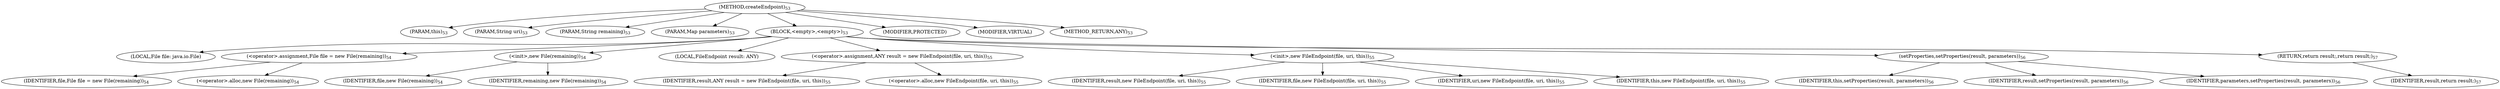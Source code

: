 digraph "createEndpoint" {  
"35" [label = <(METHOD,createEndpoint)<SUB>53</SUB>> ]
"8" [label = <(PARAM,this)<SUB>53</SUB>> ]
"36" [label = <(PARAM,String uri)<SUB>53</SUB>> ]
"37" [label = <(PARAM,String remaining)<SUB>53</SUB>> ]
"38" [label = <(PARAM,Map parameters)<SUB>53</SUB>> ]
"39" [label = <(BLOCK,&lt;empty&gt;,&lt;empty&gt;)<SUB>53</SUB>> ]
"6" [label = <(LOCAL,File file: java.io.File)> ]
"40" [label = <(&lt;operator&gt;.assignment,File file = new File(remaining))<SUB>54</SUB>> ]
"41" [label = <(IDENTIFIER,file,File file = new File(remaining))<SUB>54</SUB>> ]
"42" [label = <(&lt;operator&gt;.alloc,new File(remaining))<SUB>54</SUB>> ]
"43" [label = <(&lt;init&gt;,new File(remaining))<SUB>54</SUB>> ]
"5" [label = <(IDENTIFIER,file,new File(remaining))<SUB>54</SUB>> ]
"44" [label = <(IDENTIFIER,remaining,new File(remaining))<SUB>54</SUB>> ]
"10" [label = <(LOCAL,FileEndpoint result: ANY)> ]
"45" [label = <(&lt;operator&gt;.assignment,ANY result = new FileEndpoint(file, uri, this))<SUB>55</SUB>> ]
"46" [label = <(IDENTIFIER,result,ANY result = new FileEndpoint(file, uri, this))<SUB>55</SUB>> ]
"47" [label = <(&lt;operator&gt;.alloc,new FileEndpoint(file, uri, this))<SUB>55</SUB>> ]
"48" [label = <(&lt;init&gt;,new FileEndpoint(file, uri, this))<SUB>55</SUB>> ]
"9" [label = <(IDENTIFIER,result,new FileEndpoint(file, uri, this))<SUB>55</SUB>> ]
"49" [label = <(IDENTIFIER,file,new FileEndpoint(file, uri, this))<SUB>55</SUB>> ]
"50" [label = <(IDENTIFIER,uri,new FileEndpoint(file, uri, this))<SUB>55</SUB>> ]
"7" [label = <(IDENTIFIER,this,new FileEndpoint(file, uri, this))<SUB>55</SUB>> ]
"51" [label = <(setProperties,setProperties(result, parameters))<SUB>56</SUB>> ]
"11" [label = <(IDENTIFIER,this,setProperties(result, parameters))<SUB>56</SUB>> ]
"52" [label = <(IDENTIFIER,result,setProperties(result, parameters))<SUB>56</SUB>> ]
"53" [label = <(IDENTIFIER,parameters,setProperties(result, parameters))<SUB>56</SUB>> ]
"54" [label = <(RETURN,return result;,return result;)<SUB>57</SUB>> ]
"55" [label = <(IDENTIFIER,result,return result;)<SUB>57</SUB>> ]
"56" [label = <(MODIFIER,PROTECTED)> ]
"57" [label = <(MODIFIER,VIRTUAL)> ]
"58" [label = <(METHOD_RETURN,ANY)<SUB>53</SUB>> ]
  "35" -> "8" 
  "35" -> "36" 
  "35" -> "37" 
  "35" -> "38" 
  "35" -> "39" 
  "35" -> "56" 
  "35" -> "57" 
  "35" -> "58" 
  "39" -> "6" 
  "39" -> "40" 
  "39" -> "43" 
  "39" -> "10" 
  "39" -> "45" 
  "39" -> "48" 
  "39" -> "51" 
  "39" -> "54" 
  "40" -> "41" 
  "40" -> "42" 
  "43" -> "5" 
  "43" -> "44" 
  "45" -> "46" 
  "45" -> "47" 
  "48" -> "9" 
  "48" -> "49" 
  "48" -> "50" 
  "48" -> "7" 
  "51" -> "11" 
  "51" -> "52" 
  "51" -> "53" 
  "54" -> "55" 
}
